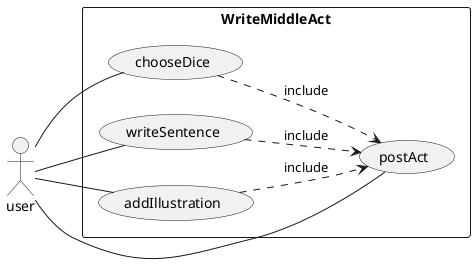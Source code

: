 @startuml MakeMiddleAct

left to right direction

actor user

rectangle WriteMiddleAct {
    user -- (chooseDice)
    user -- (writeSentence)
    user -- (addIllustration)    
    user -- (postAct)
    (chooseDice) ..> (postAct) : include
    (writeSentence) ..> (postAct) : include
    (addIllustration) ..> (postAct) : include
}

@enduml